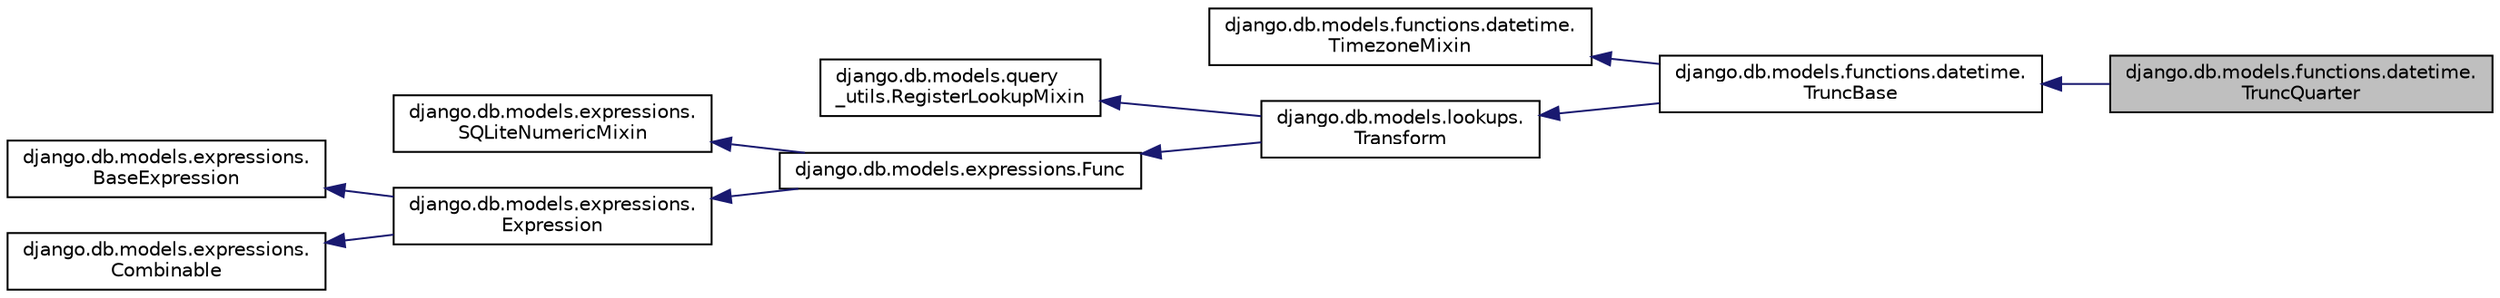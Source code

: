 digraph "django.db.models.functions.datetime.TruncQuarter"
{
 // LATEX_PDF_SIZE
  edge [fontname="Helvetica",fontsize="10",labelfontname="Helvetica",labelfontsize="10"];
  node [fontname="Helvetica",fontsize="10",shape=record];
  rankdir="LR";
  Node1 [label="django.db.models.functions.datetime.\lTruncQuarter",height=0.2,width=0.4,color="black", fillcolor="grey75", style="filled", fontcolor="black",tooltip=" "];
  Node2 -> Node1 [dir="back",color="midnightblue",fontsize="10",style="solid",fontname="Helvetica"];
  Node2 [label="django.db.models.functions.datetime.\lTruncBase",height=0.2,width=0.4,color="black", fillcolor="white", style="filled",URL="$classdjango_1_1db_1_1models_1_1functions_1_1datetime_1_1_trunc_base.html",tooltip=" "];
  Node3 -> Node2 [dir="back",color="midnightblue",fontsize="10",style="solid",fontname="Helvetica"];
  Node3 [label="django.db.models.functions.datetime.\lTimezoneMixin",height=0.2,width=0.4,color="black", fillcolor="white", style="filled",URL="$classdjango_1_1db_1_1models_1_1functions_1_1datetime_1_1_timezone_mixin.html",tooltip=" "];
  Node4 -> Node2 [dir="back",color="midnightblue",fontsize="10",style="solid",fontname="Helvetica"];
  Node4 [label="django.db.models.lookups.\lTransform",height=0.2,width=0.4,color="black", fillcolor="white", style="filled",URL="$classdjango_1_1db_1_1models_1_1lookups_1_1_transform.html",tooltip=" "];
  Node5 -> Node4 [dir="back",color="midnightblue",fontsize="10",style="solid",fontname="Helvetica"];
  Node5 [label="django.db.models.query\l_utils.RegisterLookupMixin",height=0.2,width=0.4,color="black", fillcolor="white", style="filled",URL="$classdjango_1_1db_1_1models_1_1query__utils_1_1_register_lookup_mixin.html",tooltip=" "];
  Node6 -> Node4 [dir="back",color="midnightblue",fontsize="10",style="solid",fontname="Helvetica"];
  Node6 [label="django.db.models.expressions.Func",height=0.2,width=0.4,color="black", fillcolor="white", style="filled",URL="$classdjango_1_1db_1_1models_1_1expressions_1_1_func.html",tooltip=" "];
  Node7 -> Node6 [dir="back",color="midnightblue",fontsize="10",style="solid",fontname="Helvetica"];
  Node7 [label="django.db.models.expressions.\lSQLiteNumericMixin",height=0.2,width=0.4,color="black", fillcolor="white", style="filled",URL="$classdjango_1_1db_1_1models_1_1expressions_1_1_s_q_lite_numeric_mixin.html",tooltip=" "];
  Node8 -> Node6 [dir="back",color="midnightblue",fontsize="10",style="solid",fontname="Helvetica"];
  Node8 [label="django.db.models.expressions.\lExpression",height=0.2,width=0.4,color="black", fillcolor="white", style="filled",URL="$classdjango_1_1db_1_1models_1_1expressions_1_1_expression.html",tooltip=" "];
  Node9 -> Node8 [dir="back",color="midnightblue",fontsize="10",style="solid",fontname="Helvetica"];
  Node9 [label="django.db.models.expressions.\lBaseExpression",height=0.2,width=0.4,color="black", fillcolor="white", style="filled",URL="$classdjango_1_1db_1_1models_1_1expressions_1_1_base_expression.html",tooltip=" "];
  Node10 -> Node8 [dir="back",color="midnightblue",fontsize="10",style="solid",fontname="Helvetica"];
  Node10 [label="django.db.models.expressions.\lCombinable",height=0.2,width=0.4,color="black", fillcolor="white", style="filled",URL="$classdjango_1_1db_1_1models_1_1expressions_1_1_combinable.html",tooltip=" "];
}
